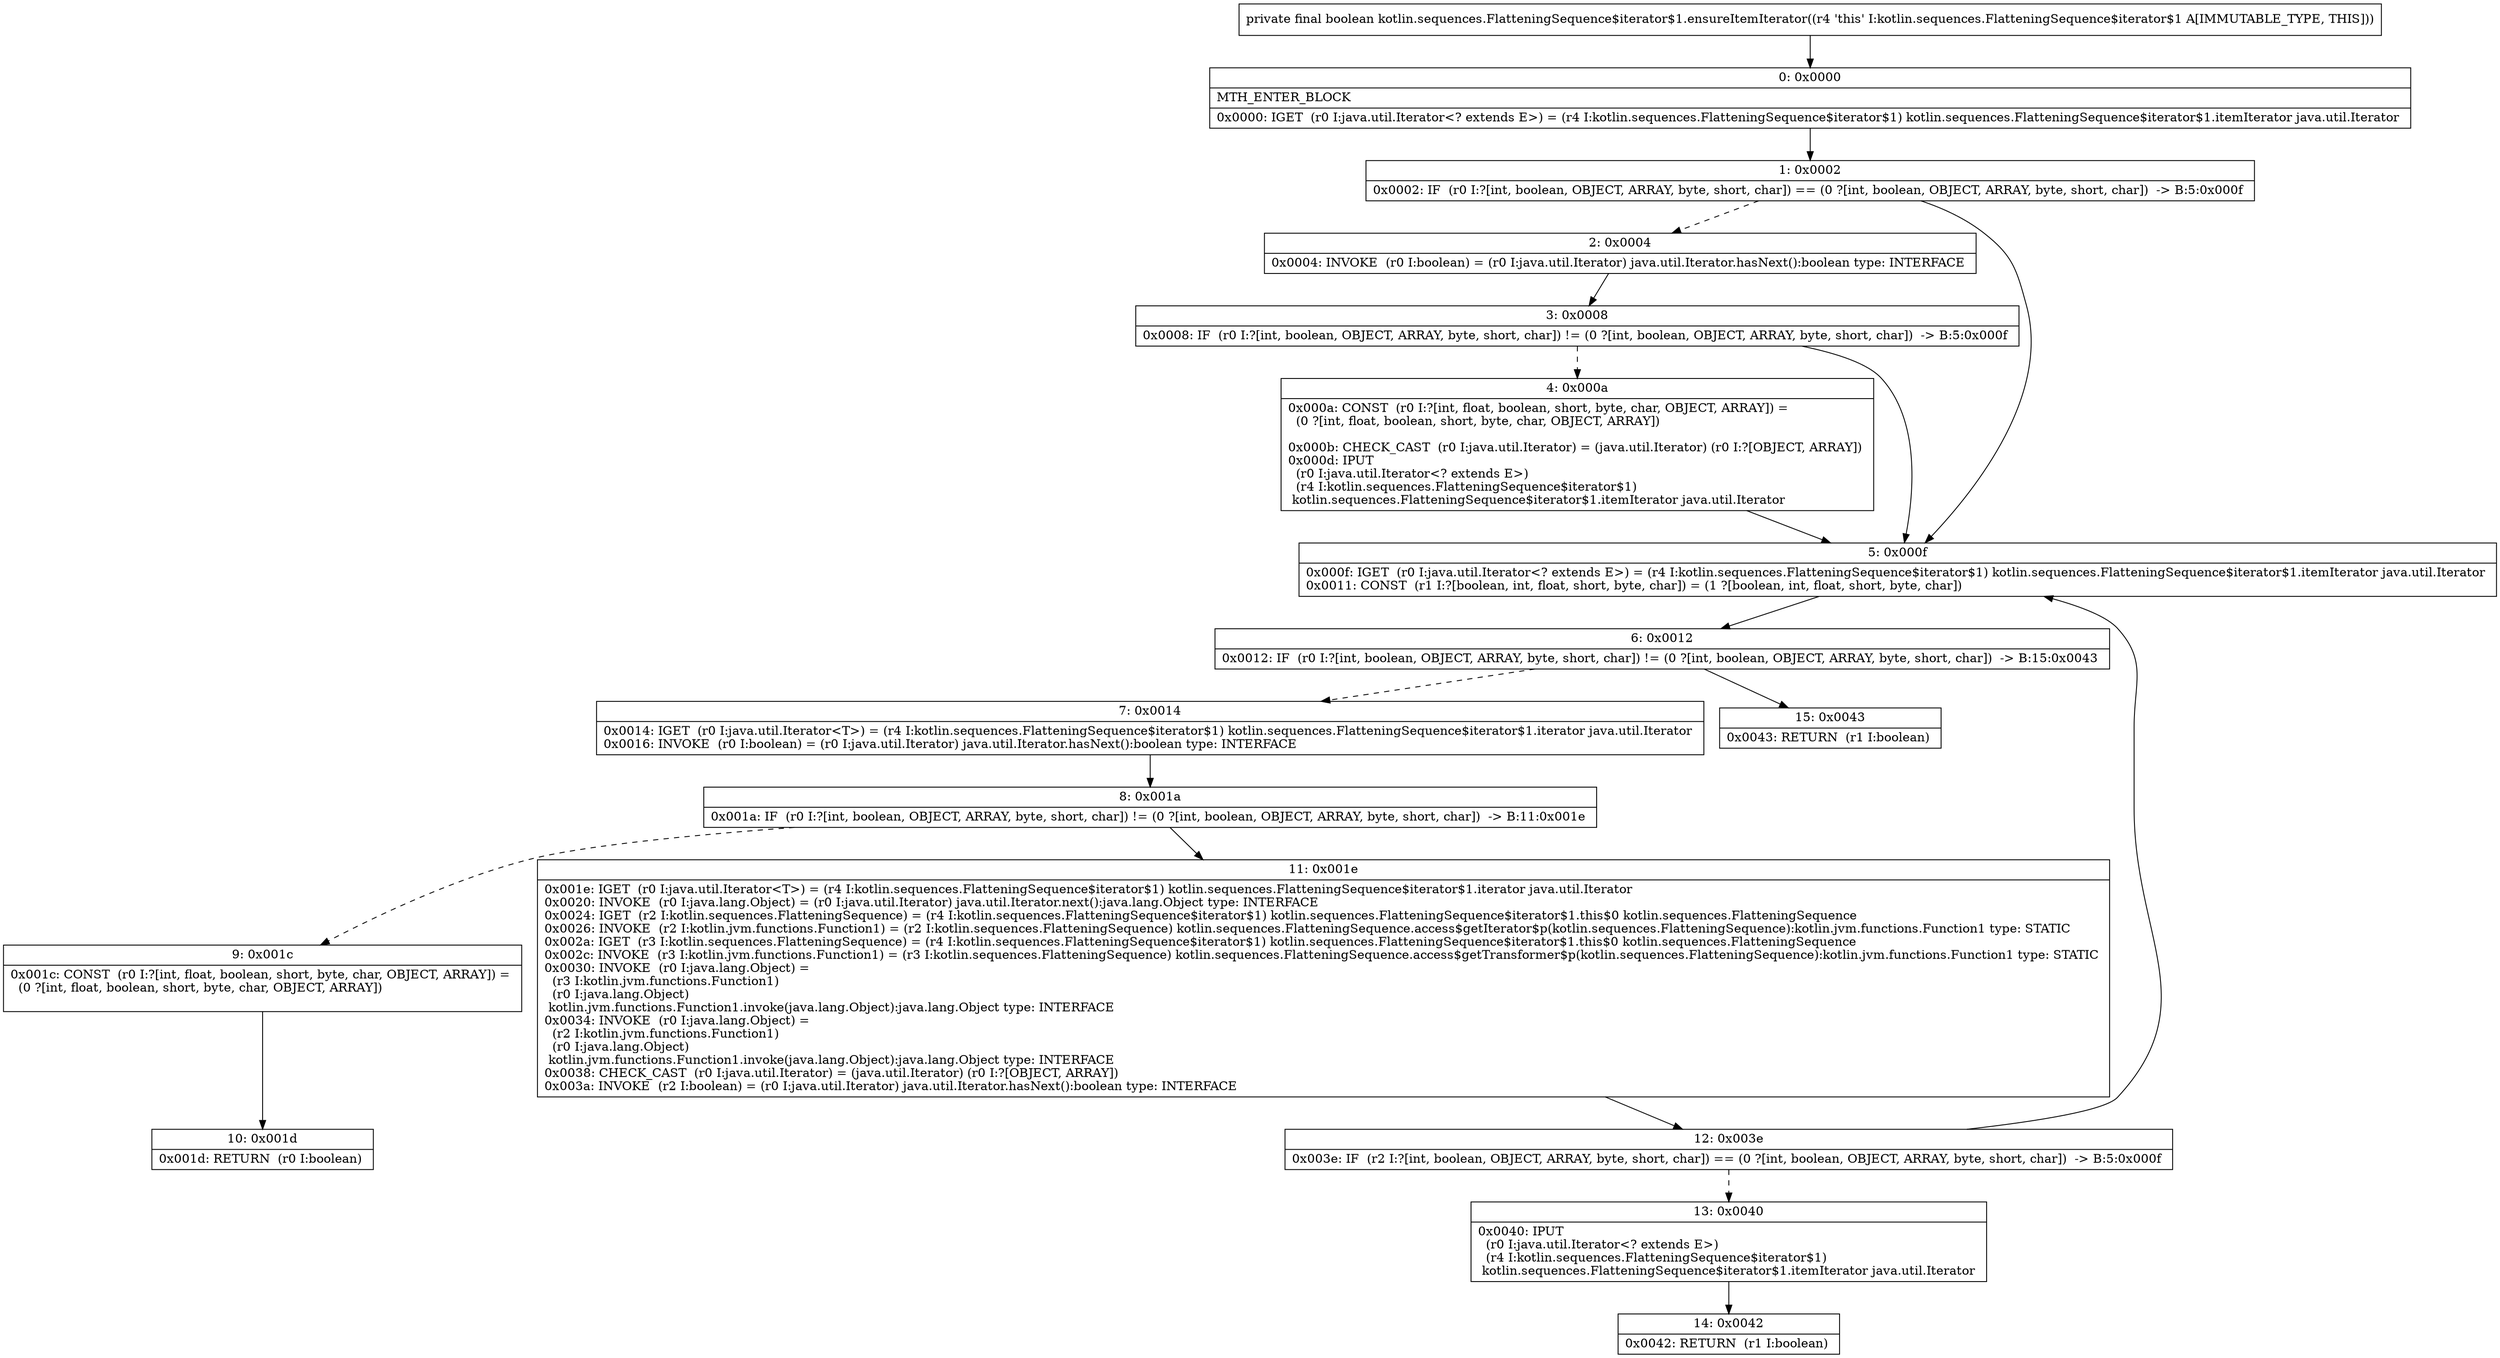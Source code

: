 digraph "CFG forkotlin.sequences.FlatteningSequence$iterator$1.ensureItemIterator()Z" {
Node_0 [shape=record,label="{0\:\ 0x0000|MTH_ENTER_BLOCK\l|0x0000: IGET  (r0 I:java.util.Iterator\<? extends E\>) = (r4 I:kotlin.sequences.FlatteningSequence$iterator$1) kotlin.sequences.FlatteningSequence$iterator$1.itemIterator java.util.Iterator \l}"];
Node_1 [shape=record,label="{1\:\ 0x0002|0x0002: IF  (r0 I:?[int, boolean, OBJECT, ARRAY, byte, short, char]) == (0 ?[int, boolean, OBJECT, ARRAY, byte, short, char])  \-\> B:5:0x000f \l}"];
Node_2 [shape=record,label="{2\:\ 0x0004|0x0004: INVOKE  (r0 I:boolean) = (r0 I:java.util.Iterator) java.util.Iterator.hasNext():boolean type: INTERFACE \l}"];
Node_3 [shape=record,label="{3\:\ 0x0008|0x0008: IF  (r0 I:?[int, boolean, OBJECT, ARRAY, byte, short, char]) != (0 ?[int, boolean, OBJECT, ARRAY, byte, short, char])  \-\> B:5:0x000f \l}"];
Node_4 [shape=record,label="{4\:\ 0x000a|0x000a: CONST  (r0 I:?[int, float, boolean, short, byte, char, OBJECT, ARRAY]) = \l  (0 ?[int, float, boolean, short, byte, char, OBJECT, ARRAY])\l \l0x000b: CHECK_CAST  (r0 I:java.util.Iterator) = (java.util.Iterator) (r0 I:?[OBJECT, ARRAY]) \l0x000d: IPUT  \l  (r0 I:java.util.Iterator\<? extends E\>)\l  (r4 I:kotlin.sequences.FlatteningSequence$iterator$1)\l kotlin.sequences.FlatteningSequence$iterator$1.itemIterator java.util.Iterator \l}"];
Node_5 [shape=record,label="{5\:\ 0x000f|0x000f: IGET  (r0 I:java.util.Iterator\<? extends E\>) = (r4 I:kotlin.sequences.FlatteningSequence$iterator$1) kotlin.sequences.FlatteningSequence$iterator$1.itemIterator java.util.Iterator \l0x0011: CONST  (r1 I:?[boolean, int, float, short, byte, char]) = (1 ?[boolean, int, float, short, byte, char]) \l}"];
Node_6 [shape=record,label="{6\:\ 0x0012|0x0012: IF  (r0 I:?[int, boolean, OBJECT, ARRAY, byte, short, char]) != (0 ?[int, boolean, OBJECT, ARRAY, byte, short, char])  \-\> B:15:0x0043 \l}"];
Node_7 [shape=record,label="{7\:\ 0x0014|0x0014: IGET  (r0 I:java.util.Iterator\<T\>) = (r4 I:kotlin.sequences.FlatteningSequence$iterator$1) kotlin.sequences.FlatteningSequence$iterator$1.iterator java.util.Iterator \l0x0016: INVOKE  (r0 I:boolean) = (r0 I:java.util.Iterator) java.util.Iterator.hasNext():boolean type: INTERFACE \l}"];
Node_8 [shape=record,label="{8\:\ 0x001a|0x001a: IF  (r0 I:?[int, boolean, OBJECT, ARRAY, byte, short, char]) != (0 ?[int, boolean, OBJECT, ARRAY, byte, short, char])  \-\> B:11:0x001e \l}"];
Node_9 [shape=record,label="{9\:\ 0x001c|0x001c: CONST  (r0 I:?[int, float, boolean, short, byte, char, OBJECT, ARRAY]) = \l  (0 ?[int, float, boolean, short, byte, char, OBJECT, ARRAY])\l \l}"];
Node_10 [shape=record,label="{10\:\ 0x001d|0x001d: RETURN  (r0 I:boolean) \l}"];
Node_11 [shape=record,label="{11\:\ 0x001e|0x001e: IGET  (r0 I:java.util.Iterator\<T\>) = (r4 I:kotlin.sequences.FlatteningSequence$iterator$1) kotlin.sequences.FlatteningSequence$iterator$1.iterator java.util.Iterator \l0x0020: INVOKE  (r0 I:java.lang.Object) = (r0 I:java.util.Iterator) java.util.Iterator.next():java.lang.Object type: INTERFACE \l0x0024: IGET  (r2 I:kotlin.sequences.FlatteningSequence) = (r4 I:kotlin.sequences.FlatteningSequence$iterator$1) kotlin.sequences.FlatteningSequence$iterator$1.this$0 kotlin.sequences.FlatteningSequence \l0x0026: INVOKE  (r2 I:kotlin.jvm.functions.Function1) = (r2 I:kotlin.sequences.FlatteningSequence) kotlin.sequences.FlatteningSequence.access$getIterator$p(kotlin.sequences.FlatteningSequence):kotlin.jvm.functions.Function1 type: STATIC \l0x002a: IGET  (r3 I:kotlin.sequences.FlatteningSequence) = (r4 I:kotlin.sequences.FlatteningSequence$iterator$1) kotlin.sequences.FlatteningSequence$iterator$1.this$0 kotlin.sequences.FlatteningSequence \l0x002c: INVOKE  (r3 I:kotlin.jvm.functions.Function1) = (r3 I:kotlin.sequences.FlatteningSequence) kotlin.sequences.FlatteningSequence.access$getTransformer$p(kotlin.sequences.FlatteningSequence):kotlin.jvm.functions.Function1 type: STATIC \l0x0030: INVOKE  (r0 I:java.lang.Object) = \l  (r3 I:kotlin.jvm.functions.Function1)\l  (r0 I:java.lang.Object)\l kotlin.jvm.functions.Function1.invoke(java.lang.Object):java.lang.Object type: INTERFACE \l0x0034: INVOKE  (r0 I:java.lang.Object) = \l  (r2 I:kotlin.jvm.functions.Function1)\l  (r0 I:java.lang.Object)\l kotlin.jvm.functions.Function1.invoke(java.lang.Object):java.lang.Object type: INTERFACE \l0x0038: CHECK_CAST  (r0 I:java.util.Iterator) = (java.util.Iterator) (r0 I:?[OBJECT, ARRAY]) \l0x003a: INVOKE  (r2 I:boolean) = (r0 I:java.util.Iterator) java.util.Iterator.hasNext():boolean type: INTERFACE \l}"];
Node_12 [shape=record,label="{12\:\ 0x003e|0x003e: IF  (r2 I:?[int, boolean, OBJECT, ARRAY, byte, short, char]) == (0 ?[int, boolean, OBJECT, ARRAY, byte, short, char])  \-\> B:5:0x000f \l}"];
Node_13 [shape=record,label="{13\:\ 0x0040|0x0040: IPUT  \l  (r0 I:java.util.Iterator\<? extends E\>)\l  (r4 I:kotlin.sequences.FlatteningSequence$iterator$1)\l kotlin.sequences.FlatteningSequence$iterator$1.itemIterator java.util.Iterator \l}"];
Node_14 [shape=record,label="{14\:\ 0x0042|0x0042: RETURN  (r1 I:boolean) \l}"];
Node_15 [shape=record,label="{15\:\ 0x0043|0x0043: RETURN  (r1 I:boolean) \l}"];
MethodNode[shape=record,label="{private final boolean kotlin.sequences.FlatteningSequence$iterator$1.ensureItemIterator((r4 'this' I:kotlin.sequences.FlatteningSequence$iterator$1 A[IMMUTABLE_TYPE, THIS])) }"];
MethodNode -> Node_0;
Node_0 -> Node_1;
Node_1 -> Node_2[style=dashed];
Node_1 -> Node_5;
Node_2 -> Node_3;
Node_3 -> Node_4[style=dashed];
Node_3 -> Node_5;
Node_4 -> Node_5;
Node_5 -> Node_6;
Node_6 -> Node_7[style=dashed];
Node_6 -> Node_15;
Node_7 -> Node_8;
Node_8 -> Node_9[style=dashed];
Node_8 -> Node_11;
Node_9 -> Node_10;
Node_11 -> Node_12;
Node_12 -> Node_5;
Node_12 -> Node_13[style=dashed];
Node_13 -> Node_14;
}

